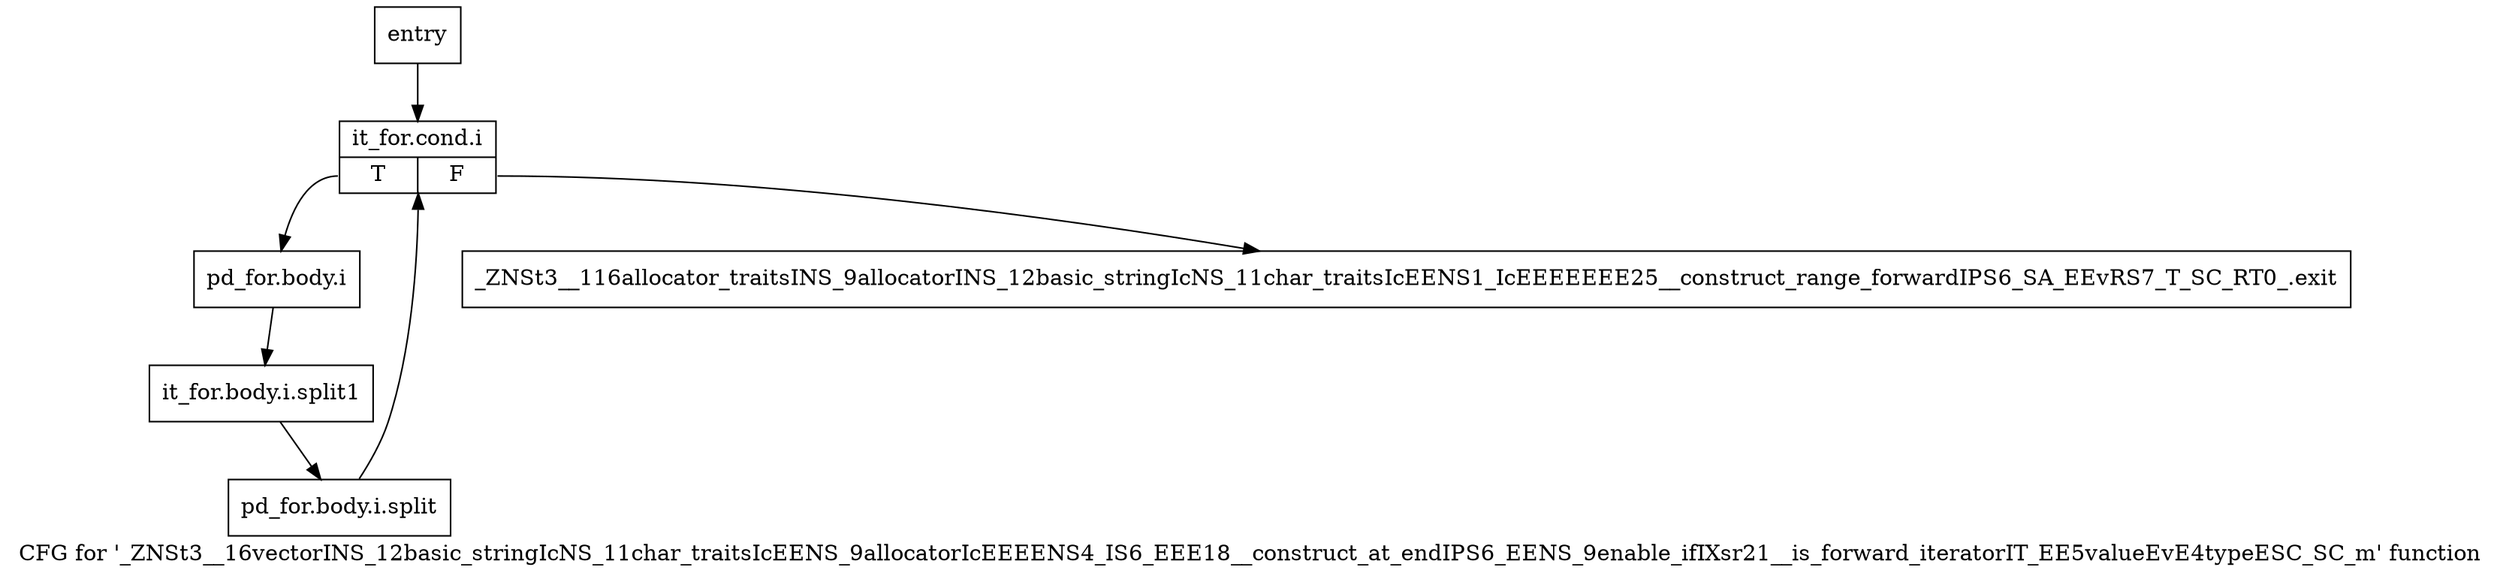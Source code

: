 digraph "CFG for '_ZNSt3__16vectorINS_12basic_stringIcNS_11char_traitsIcEENS_9allocatorIcEEEENS4_IS6_EEE18__construct_at_endIPS6_EENS_9enable_ifIXsr21__is_forward_iteratorIT_EE5valueEvE4typeESC_SC_m' function" {
	label="CFG for '_ZNSt3__16vectorINS_12basic_stringIcNS_11char_traitsIcEENS_9allocatorIcEEEENS4_IS6_EEE18__construct_at_endIPS6_EENS_9enable_ifIXsr21__is_forward_iteratorIT_EE5valueEvE4typeESC_SC_m' function";

	Node0x32fbfa0 [shape=record,label="{entry}"];
	Node0x32fbfa0 -> Node0x32fbff0;
	Node0x32fbff0 [shape=record,label="{it_for.cond.i|{<s0>T|<s1>F}}"];
	Node0x32fbff0:s0 -> Node0x32fc040;
	Node0x32fbff0:s1 -> Node0x32fc090;
	Node0x32fc040 [shape=record,label="{pd_for.body.i}"];
	Node0x32fc040 -> Node0x9a73390;
	Node0x9a73390 [shape=record,label="{it_for.body.i.split1}"];
	Node0x9a73390 -> Node0x9a73570;
	Node0x9a73570 [shape=record,label="{pd_for.body.i.split}"];
	Node0x9a73570 -> Node0x32fbff0;
	Node0x32fc090 [shape=record,label="{_ZNSt3__116allocator_traitsINS_9allocatorINS_12basic_stringIcNS_11char_traitsIcEENS1_IcEEEEEEE25__construct_range_forwardIPS6_SA_EEvRS7_T_SC_RT0_.exit}"];
}
